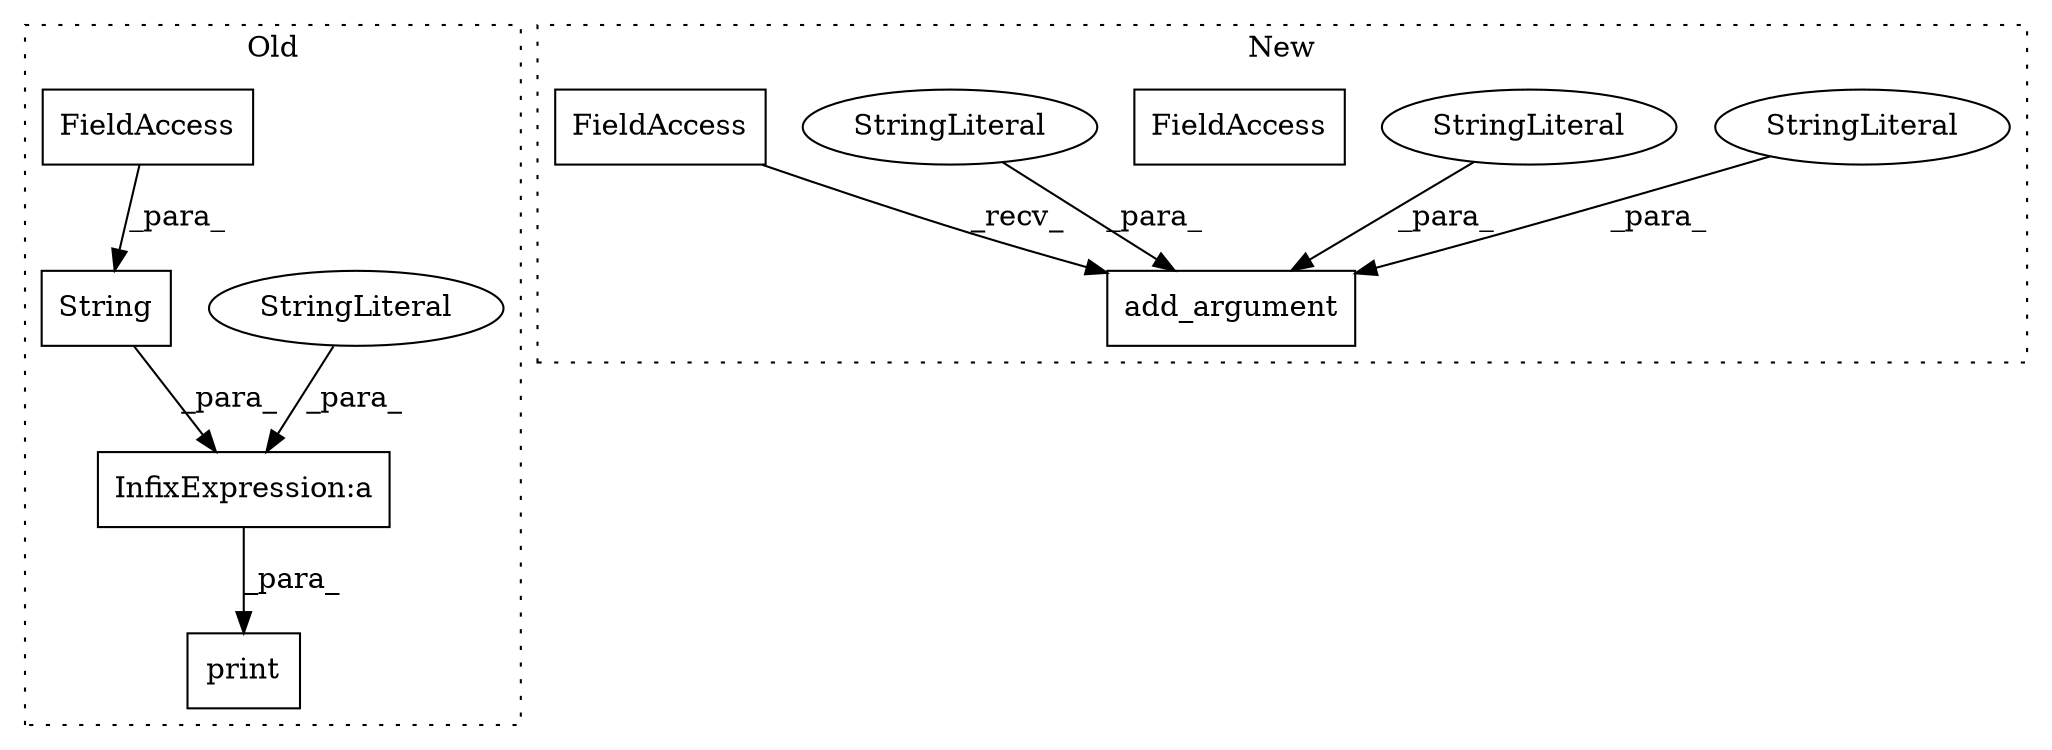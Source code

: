 digraph G {
subgraph cluster0 {
1 [label="String" a="32" s="2775,2791" l="7,1" shape="box"];
5 [label="InfixExpression:a" a="27" s="2827" l="3" shape="box"];
6 [label="StringLiteral" a="45" s="2830" l="8" shape="ellipse"];
7 [label="FieldAccess" a="22" s="2782" l="9" shape="box"];
10 [label="print" a="32" s="2749,2852" l="6,1" shape="box"];
label = "Old";
style="dotted";
}
subgraph cluster1 {
2 [label="add_argument" a="32" s="1876,2000" l="13,1" shape="box"];
3 [label="StringLiteral" a="45" s="1909" l="14" shape="ellipse"];
4 [label="StringLiteral" a="45" s="1959" l="7" shape="ellipse"];
8 [label="FieldAccess" a="22" s="1869" l="6" shape="box"];
9 [label="StringLiteral" a="45" s="1895" l="13" shape="ellipse"];
11 [label="FieldAccess" a="22" s="1869" l="6" shape="box"];
label = "New";
style="dotted";
}
1 -> 5 [label="_para_"];
3 -> 2 [label="_para_"];
4 -> 2 [label="_para_"];
5 -> 10 [label="_para_"];
6 -> 5 [label="_para_"];
7 -> 1 [label="_para_"];
9 -> 2 [label="_para_"];
11 -> 2 [label="_recv_"];
}